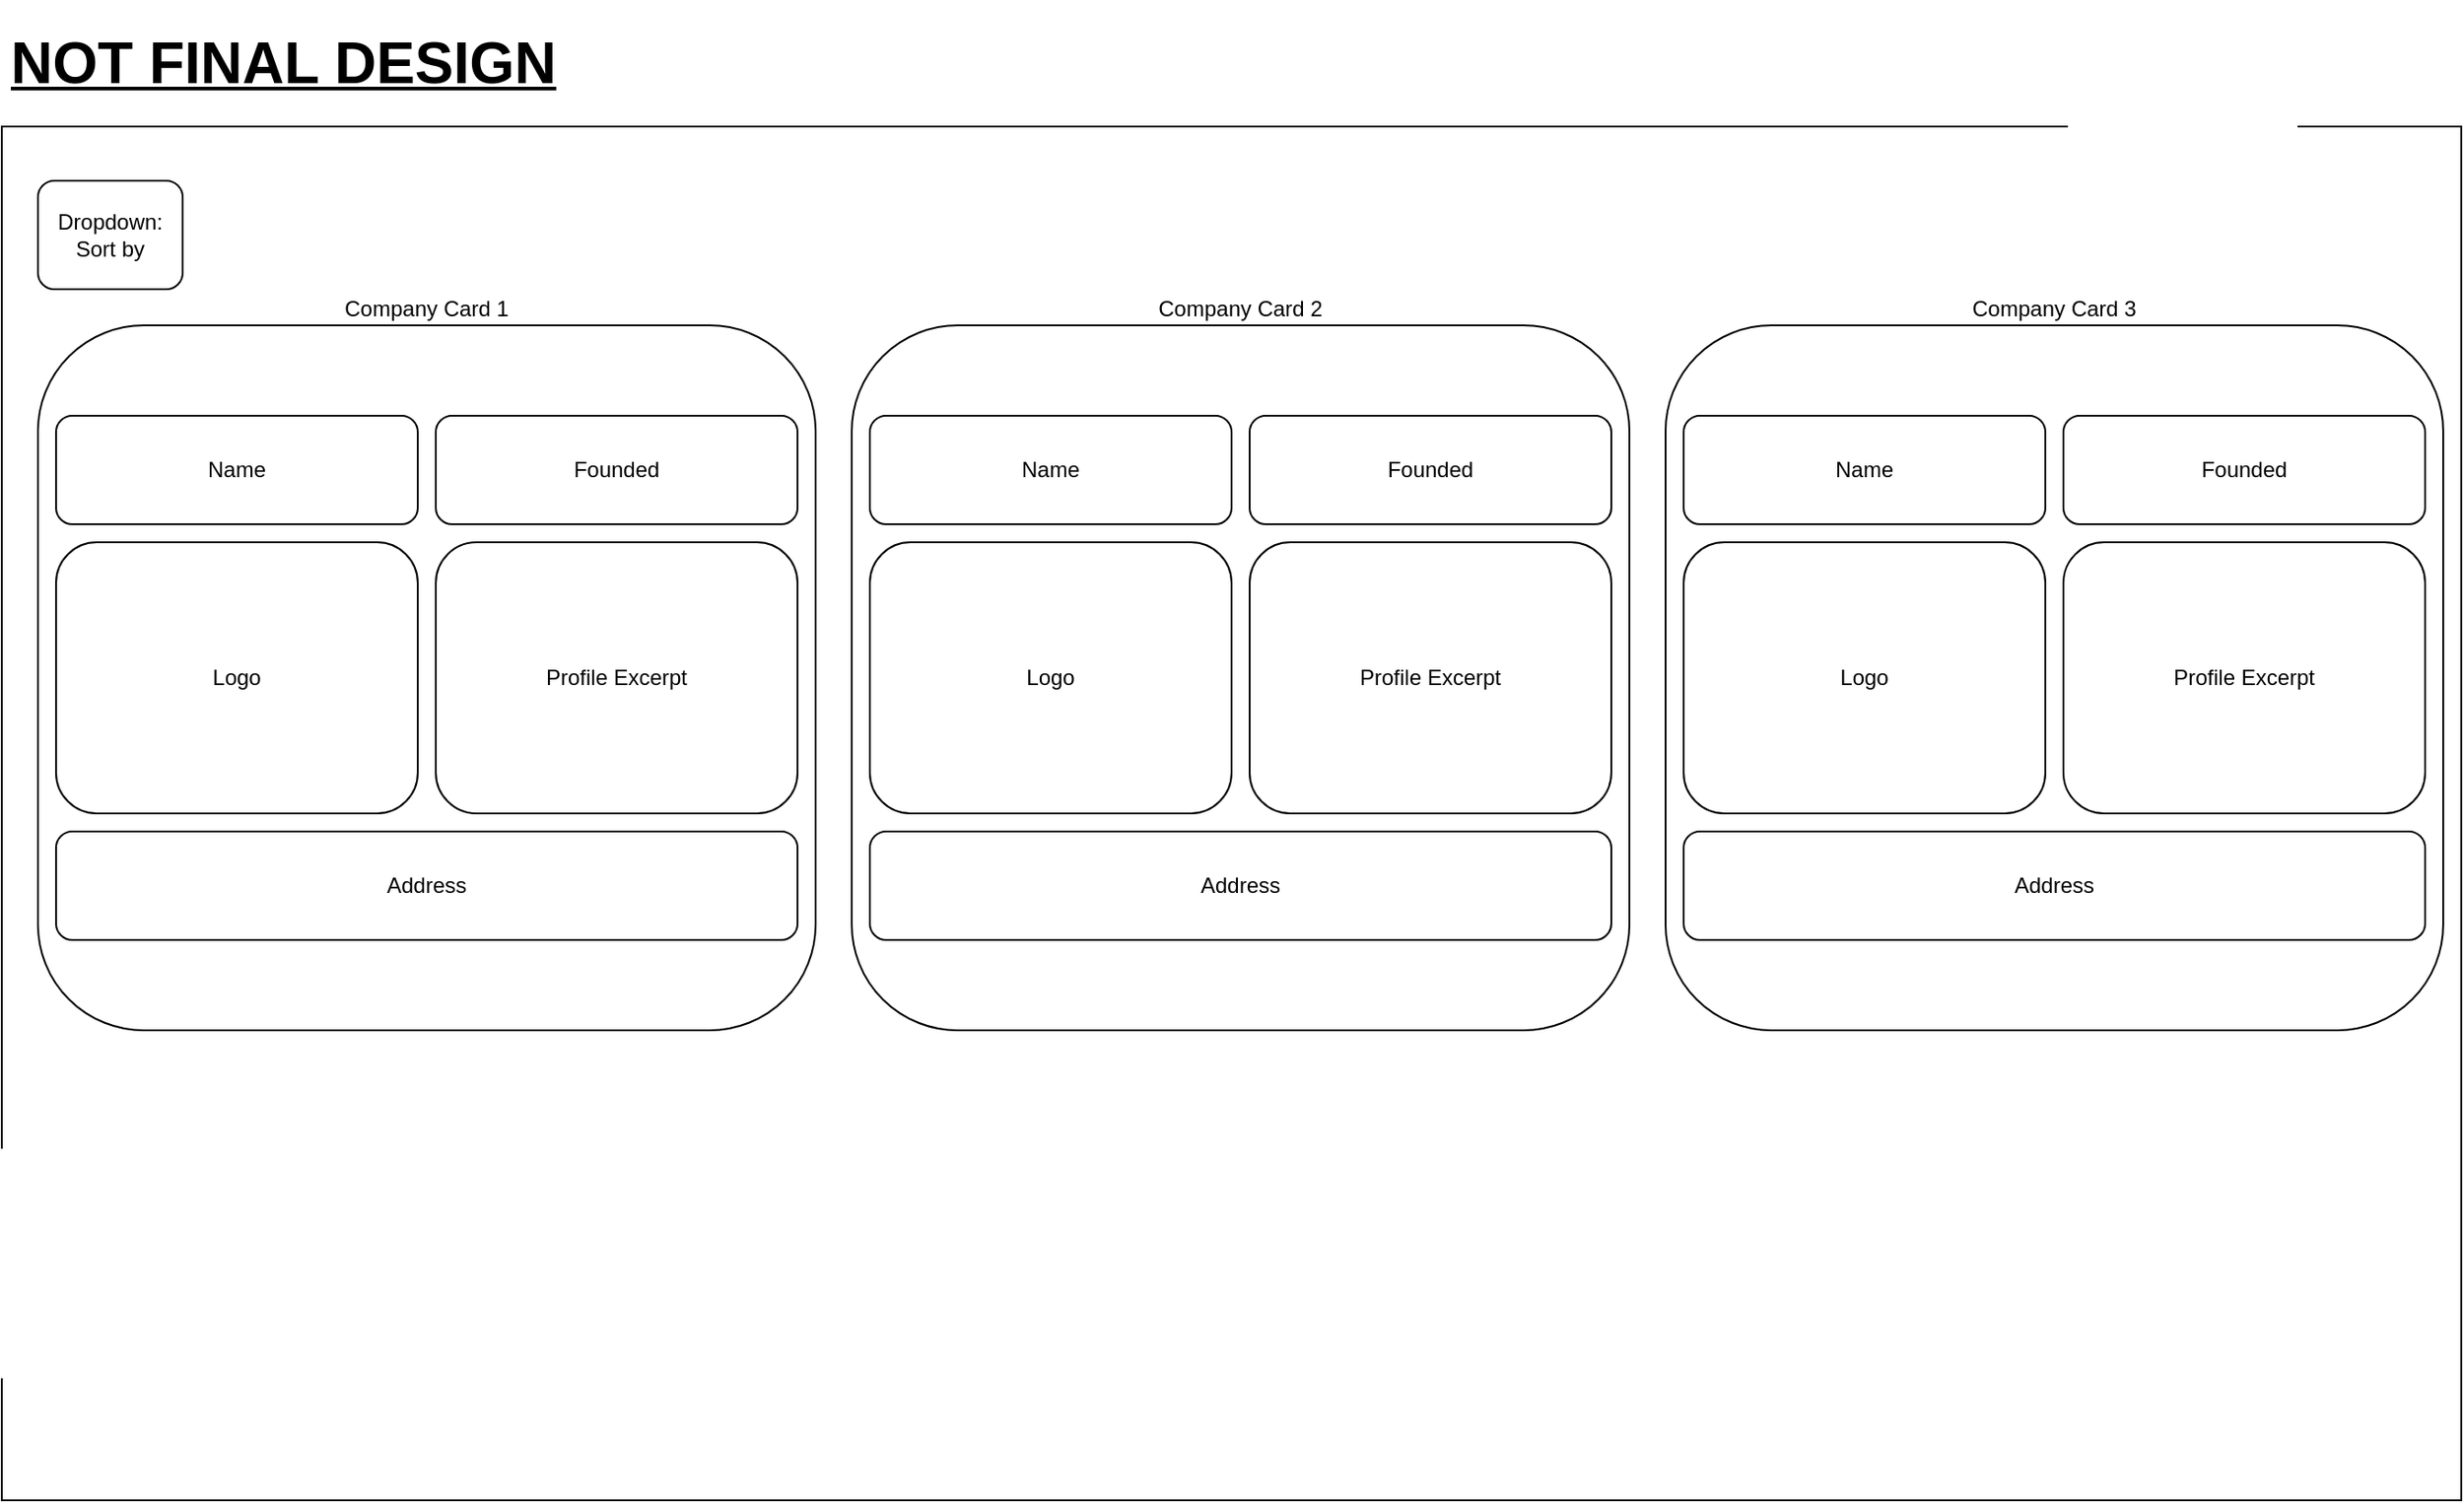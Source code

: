 <mxfile version="20.3.0" type="device"><diagram id="797kG2ce5F9tXT0PTJVV" name="Page-1"><mxGraphModel dx="2062" dy="2317" grid="1" gridSize="10" guides="1" tooltips="1" connect="1" arrows="1" fold="1" page="1" pageScale="1" pageWidth="850" pageHeight="1100" math="0" shadow="0"><root><mxCell id="0"/><mxCell id="1" parent="0"/><mxCell id="a-MoG6LGB5-Ko63T_k3t-1" value="" style="rounded=0;whiteSpace=wrap;html=1;" parent="1" vertex="1"><mxGeometry x="40" y="40" width="1360" height="760" as="geometry"/></mxCell><mxCell id="a-MoG6LGB5-Ko63T_k3t-4" value="&lt;h1&gt;&lt;u&gt;&lt;font style=&quot;font-size: 32px;&quot;&gt;NOT FINAL DESIGN&lt;/font&gt;&lt;/u&gt;&lt;/h1&gt;" style="text;html=1;strokeColor=none;fillColor=none;spacing=5;spacingTop=-20;whiteSpace=wrap;overflow=hidden;rounded=0;" parent="1" vertex="1"><mxGeometry x="40" y="-20" width="360" height="40" as="geometry"/></mxCell><mxCell id="a-MoG6LGB5-Ko63T_k3t-8" value="Dropdown:&lt;br&gt;Sort by" style="rounded=1;whiteSpace=wrap;html=1;" parent="1" vertex="1"><mxGeometry x="60" y="70" width="80" height="60" as="geometry"/></mxCell><mxCell id="T2GZftyzjisj1HaXxZpZ-9" value="Name" style="rounded=1;whiteSpace=wrap;html=1;" vertex="1" parent="1"><mxGeometry x="70" y="200" width="200" height="60" as="geometry"/></mxCell><mxCell id="T2GZftyzjisj1HaXxZpZ-10" value="Founded&lt;span style=&quot;color: rgba(0, 0, 0, 0); font-family: monospace; font-size: 0px; text-align: start;&quot;&gt;%3CmxGraphModel%3E%3Croot%3E%3CmxCell%20id%3D%220%22%2F%3E%3CmxCell%20id%3D%221%22%20parent%3D%220%22%2F%3E%3CmxCell%20id%3D%222%22%20value%3D%22Name%22%20style%3D%22rounded%3D1%3BwhiteSpace%3Dwrap%3Bhtml%3D1%3B%22%20vertex%3D%221%22%20parent%3D%221%22%3E%3CmxGeometry%20x%3D%2270%22%20y%3D%22200%22%20width%3D%22200%22%20height%3D%2260%22%20as%3D%22geometry%22%2F%3E%3C%2FmxCell%3E%3C%2Froot%3E%3C%2FmxGraphModel%3E&lt;/span&gt;" style="rounded=1;whiteSpace=wrap;html=1;" vertex="1" parent="1"><mxGeometry x="280" y="200" width="200" height="60" as="geometry"/></mxCell><mxCell id="T2GZftyzjisj1HaXxZpZ-11" value="Logo" style="rounded=1;whiteSpace=wrap;html=1;" vertex="1" parent="1"><mxGeometry x="70" y="270" width="200" height="150" as="geometry"/></mxCell><mxCell id="T2GZftyzjisj1HaXxZpZ-19" value="" style="group" vertex="1" connectable="0" parent="1"><mxGeometry x="60" y="150" width="430" height="390" as="geometry"/></mxCell><mxCell id="T2GZftyzjisj1HaXxZpZ-6" value="Company Card 1" style="rounded=1;whiteSpace=wrap;html=1;labelPosition=center;verticalLabelPosition=top;align=center;verticalAlign=bottom;" vertex="1" parent="T2GZftyzjisj1HaXxZpZ-19"><mxGeometry width="430" height="390" as="geometry"/></mxCell><mxCell id="T2GZftyzjisj1HaXxZpZ-12" value="Profile Excerpt" style="rounded=1;whiteSpace=wrap;html=1;" vertex="1" parent="T2GZftyzjisj1HaXxZpZ-19"><mxGeometry x="220" y="120" width="200" height="150" as="geometry"/></mxCell><mxCell id="T2GZftyzjisj1HaXxZpZ-13" value="Address" style="rounded=1;whiteSpace=wrap;html=1;" vertex="1" parent="T2GZftyzjisj1HaXxZpZ-19"><mxGeometry x="10" y="280" width="410" height="60" as="geometry"/></mxCell><mxCell id="T2GZftyzjisj1HaXxZpZ-15" value="Founded&lt;span style=&quot;color: rgba(0, 0, 0, 0); font-family: monospace; font-size: 0px; text-align: start;&quot;&gt;%3CmxGraphModel%3E%3Croot%3E%3CmxCell%20id%3D%220%22%2F%3E%3CmxCell%20id%3D%221%22%20parent%3D%220%22%2F%3E%3CmxCell%20id%3D%222%22%20value%3D%22Name%22%20style%3D%22rounded%3D1%3BwhiteSpace%3Dwrap%3Bhtml%3D1%3B%22%20vertex%3D%221%22%20parent%3D%221%22%3E%3CmxGeometry%20x%3D%2270%22%20y%3D%22200%22%20width%3D%22200%22%20height%3D%2260%22%20as%3D%22geometry%22%2F%3E%3C%2FmxCell%3E%3C%2Froot%3E%3C%2FmxGraphModel%3E&lt;/span&gt;" style="rounded=1;whiteSpace=wrap;html=1;" vertex="1" parent="T2GZftyzjisj1HaXxZpZ-19"><mxGeometry x="220" y="50" width="200" height="60" as="geometry"/></mxCell><mxCell id="T2GZftyzjisj1HaXxZpZ-16" value="Name" style="rounded=1;whiteSpace=wrap;html=1;" vertex="1" parent="T2GZftyzjisj1HaXxZpZ-19"><mxGeometry x="10" y="50" width="200" height="60" as="geometry"/></mxCell><mxCell id="T2GZftyzjisj1HaXxZpZ-17" value="Logo" style="rounded=1;whiteSpace=wrap;html=1;" vertex="1" parent="T2GZftyzjisj1HaXxZpZ-19"><mxGeometry x="10" y="120" width="200" height="150" as="geometry"/></mxCell><mxCell id="T2GZftyzjisj1HaXxZpZ-20" value="" style="group" vertex="1" connectable="0" parent="1"><mxGeometry x="510" y="150" width="430" height="390" as="geometry"/></mxCell><mxCell id="T2GZftyzjisj1HaXxZpZ-21" value="Company Card 2" style="rounded=1;whiteSpace=wrap;html=1;labelPosition=center;verticalLabelPosition=top;align=center;verticalAlign=bottom;" vertex="1" parent="T2GZftyzjisj1HaXxZpZ-20"><mxGeometry width="430" height="390" as="geometry"/></mxCell><mxCell id="T2GZftyzjisj1HaXxZpZ-22" value="Profile Excerpt" style="rounded=1;whiteSpace=wrap;html=1;" vertex="1" parent="T2GZftyzjisj1HaXxZpZ-20"><mxGeometry x="220" y="120" width="200" height="150" as="geometry"/></mxCell><mxCell id="T2GZftyzjisj1HaXxZpZ-23" value="Address" style="rounded=1;whiteSpace=wrap;html=1;" vertex="1" parent="T2GZftyzjisj1HaXxZpZ-20"><mxGeometry x="10" y="280" width="410" height="60" as="geometry"/></mxCell><mxCell id="T2GZftyzjisj1HaXxZpZ-24" value="Founded&lt;span style=&quot;color: rgba(0, 0, 0, 0); font-family: monospace; font-size: 0px; text-align: start;&quot;&gt;%3CmxGraphModel%3E%3Croot%3E%3CmxCell%20id%3D%220%22%2F%3E%3CmxCell%20id%3D%221%22%20parent%3D%220%22%2F%3E%3CmxCell%20id%3D%222%22%20value%3D%22Name%22%20style%3D%22rounded%3D1%3BwhiteSpace%3Dwrap%3Bhtml%3D1%3B%22%20vertex%3D%221%22%20parent%3D%221%22%3E%3CmxGeometry%20x%3D%2270%22%20y%3D%22200%22%20width%3D%22200%22%20height%3D%2260%22%20as%3D%22geometry%22%2F%3E%3C%2FmxCell%3E%3C%2Froot%3E%3C%2FmxGraphModel%3E&lt;/span&gt;" style="rounded=1;whiteSpace=wrap;html=1;" vertex="1" parent="T2GZftyzjisj1HaXxZpZ-20"><mxGeometry x="220" y="50" width="200" height="60" as="geometry"/></mxCell><mxCell id="T2GZftyzjisj1HaXxZpZ-25" value="Name" style="rounded=1;whiteSpace=wrap;html=1;" vertex="1" parent="T2GZftyzjisj1HaXxZpZ-20"><mxGeometry x="10" y="50" width="200" height="60" as="geometry"/></mxCell><mxCell id="T2GZftyzjisj1HaXxZpZ-26" value="Logo" style="rounded=1;whiteSpace=wrap;html=1;" vertex="1" parent="T2GZftyzjisj1HaXxZpZ-20"><mxGeometry x="10" y="120" width="200" height="150" as="geometry"/></mxCell><mxCell id="T2GZftyzjisj1HaXxZpZ-27" value="" style="group" vertex="1" connectable="0" parent="1"><mxGeometry x="960" y="150" width="430" height="390" as="geometry"/></mxCell><mxCell id="T2GZftyzjisj1HaXxZpZ-28" value="Company Card 3" style="rounded=1;whiteSpace=wrap;html=1;labelPosition=center;verticalLabelPosition=top;align=center;verticalAlign=bottom;" vertex="1" parent="T2GZftyzjisj1HaXxZpZ-27"><mxGeometry width="430" height="390" as="geometry"/></mxCell><mxCell id="T2GZftyzjisj1HaXxZpZ-29" value="Profile Excerpt" style="rounded=1;whiteSpace=wrap;html=1;" vertex="1" parent="T2GZftyzjisj1HaXxZpZ-27"><mxGeometry x="220" y="120" width="200" height="150" as="geometry"/></mxCell><mxCell id="T2GZftyzjisj1HaXxZpZ-30" value="Address" style="rounded=1;whiteSpace=wrap;html=1;" vertex="1" parent="T2GZftyzjisj1HaXxZpZ-27"><mxGeometry x="10" y="280" width="410" height="60" as="geometry"/></mxCell><mxCell id="T2GZftyzjisj1HaXxZpZ-31" value="Founded&lt;span style=&quot;color: rgba(0, 0, 0, 0); font-family: monospace; font-size: 0px; text-align: start;&quot;&gt;%3CmxGraphModel%3E%3Croot%3E%3CmxCell%20id%3D%220%22%2F%3E%3CmxCell%20id%3D%221%22%20parent%3D%220%22%2F%3E%3CmxCell%20id%3D%222%22%20value%3D%22Name%22%20style%3D%22rounded%3D1%3BwhiteSpace%3Dwrap%3Bhtml%3D1%3B%22%20vertex%3D%221%22%20parent%3D%221%22%3E%3CmxGeometry%20x%3D%2270%22%20y%3D%22200%22%20width%3D%22200%22%20height%3D%2260%22%20as%3D%22geometry%22%2F%3E%3C%2FmxCell%3E%3C%2Froot%3E%3C%2FmxGraphModel%3E&lt;/span&gt;" style="rounded=1;whiteSpace=wrap;html=1;" vertex="1" parent="T2GZftyzjisj1HaXxZpZ-27"><mxGeometry x="220" y="50" width="200" height="60" as="geometry"/></mxCell><mxCell id="T2GZftyzjisj1HaXxZpZ-32" value="Name" style="rounded=1;whiteSpace=wrap;html=1;" vertex="1" parent="T2GZftyzjisj1HaXxZpZ-27"><mxGeometry x="10" y="50" width="200" height="60" as="geometry"/></mxCell><mxCell id="T2GZftyzjisj1HaXxZpZ-33" value="Logo" style="rounded=1;whiteSpace=wrap;html=1;" vertex="1" parent="T2GZftyzjisj1HaXxZpZ-27"><mxGeometry x="10" y="120" width="200" height="150" as="geometry"/></mxCell></root></mxGraphModel></diagram></mxfile>
